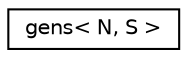 digraph "Graphical Class Hierarchy"
{
 // LATEX_PDF_SIZE
  edge [fontname="Helvetica",fontsize="10",labelfontname="Helvetica",labelfontsize="10"];
  node [fontname="Helvetica",fontsize="10",shape=record];
  rankdir="LR";
  Node0 [label="gens\< N, S \>",height=0.2,width=0.4,color="black", fillcolor="white", style="filled",URL="$structgens.html",tooltip=" "];
}
